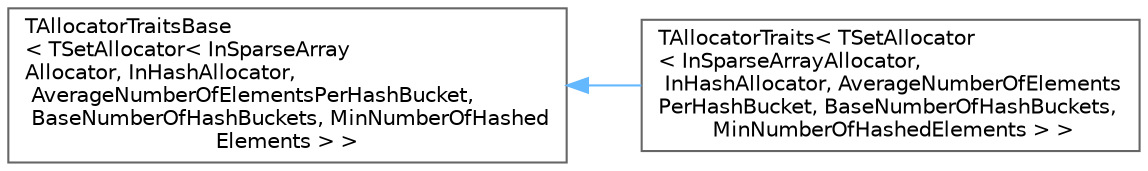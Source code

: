 digraph "Graphical Class Hierarchy"
{
 // INTERACTIVE_SVG=YES
 // LATEX_PDF_SIZE
  bgcolor="transparent";
  edge [fontname=Helvetica,fontsize=10,labelfontname=Helvetica,labelfontsize=10];
  node [fontname=Helvetica,fontsize=10,shape=box,height=0.2,width=0.4];
  rankdir="LR";
  Node0 [id="Node000000",label="TAllocatorTraitsBase\l\< TSetAllocator\< InSparseArray\lAllocator, InHashAllocator,\l AverageNumberOfElementsPerHashBucket,\l BaseNumberOfHashBuckets, MinNumberOfHashed\lElements \> \>",height=0.2,width=0.4,color="grey40", fillcolor="white", style="filled",URL="$db/d23/structTAllocatorTraitsBase.html",tooltip=" "];
  Node0 -> Node1 [id="edge6097_Node000000_Node000001",dir="back",color="steelblue1",style="solid",tooltip=" "];
  Node1 [id="Node000001",label="TAllocatorTraits\< TSetAllocator\l\< InSparseArrayAllocator,\l InHashAllocator, AverageNumberOfElements\lPerHashBucket, BaseNumberOfHashBuckets,\l MinNumberOfHashedElements \> \>",height=0.2,width=0.4,color="grey40", fillcolor="white", style="filled",URL="$d5/d76/structTAllocatorTraits_3_01TSetAllocator_3_01InSparseArrayAllocator_00_01InHashAllocator_00_01Avd182627ccd405a844682fc31b45d7d5e.html",tooltip=" "];
}
